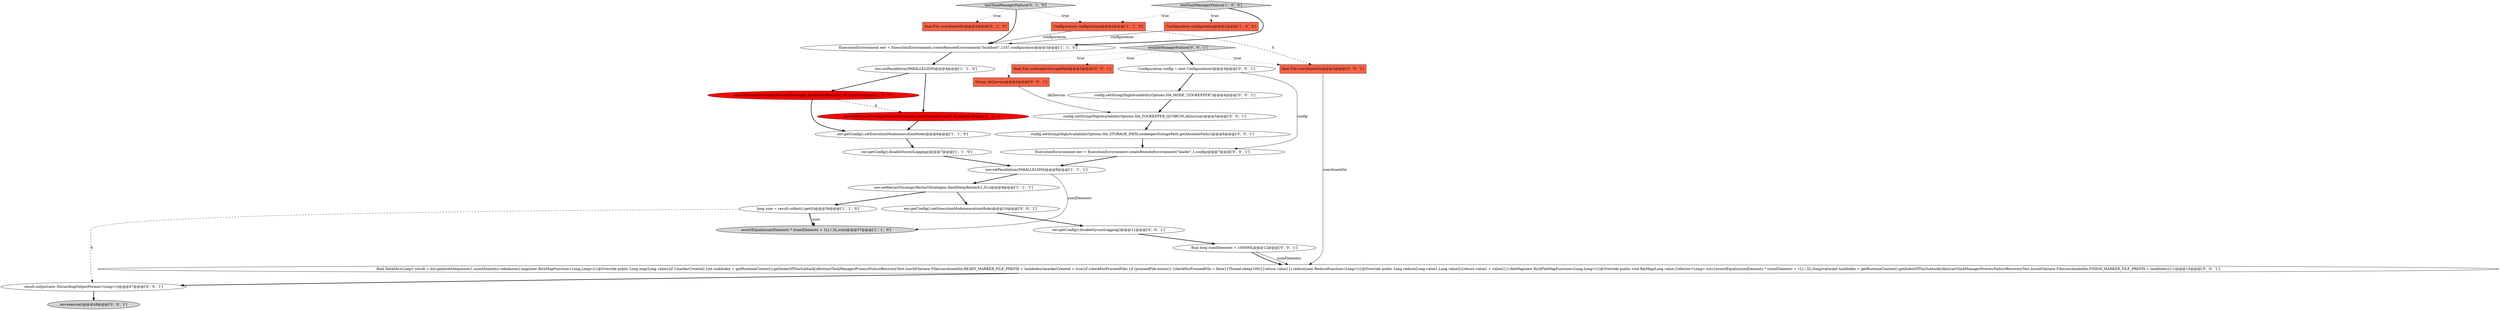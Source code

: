 digraph {
13 [style = filled, label = "env.setRestartStrategy(RestartStrategies.fixedDelayRestart(2,0L))@@@5@@@['0', '1', '0']", fillcolor = red, shape = ellipse image = "AAA1AAABBB2BBB"];
20 [style = filled, label = "testJobManagerFailure['0', '0', '1']", fillcolor = lightgray, shape = diamond image = "AAA0AAABBB3BBB"];
16 [style = filled, label = "final File zookeeperStoragePath@@@2@@@['0', '0', '1']", fillcolor = tomato, shape = box image = "AAA0AAABBB3BBB"];
3 [style = filled, label = "env.setRestartStrategy(RestartStrategies.fixedDelayRestart(1,0L))@@@5@@@['1', '0', '0']", fillcolor = red, shape = ellipse image = "AAA1AAABBB1BBB"];
1 [style = filled, label = "env.setParallelism(PARALLELISM)@@@4@@@['1', '1', '0']", fillcolor = white, shape = ellipse image = "AAA0AAABBB1BBB"];
4 [style = filled, label = "long sum = result.collect().get(0)@@@36@@@['1', '1', '0']", fillcolor = white, shape = ellipse image = "AAA0AAABBB1BBB"];
14 [style = filled, label = "testTaskManagerFailure['0', '1', '0']", fillcolor = lightgray, shape = diamond image = "AAA0AAABBB2BBB"];
29 [style = filled, label = "final File coordinateDir@@@2@@@['0', '0', '1']", fillcolor = tomato, shape = box image = "AAA0AAABBB3BBB"];
10 [style = filled, label = "assertEquals(numElements * (numElements + 1L) / 2L,sum)@@@37@@@['1', '1', '0']", fillcolor = lightgray, shape = ellipse image = "AAA0AAABBB1BBB"];
8 [style = filled, label = "Configuration configuration@@@2@@@['1', '1', '0']", fillcolor = tomato, shape = box image = "AAA0AAABBB1BBB"];
9 [style = filled, label = "env.getConfig().setExecutionMode(executionMode)@@@6@@@['1', '1', '0']", fillcolor = white, shape = ellipse image = "AAA0AAABBB1BBB"];
0 [style = filled, label = "ExecutionEnvironment env = ExecutionEnvironment.createRemoteEnvironment(\"localhost\",1337,configuration)@@@3@@@['1', '1', '0']", fillcolor = white, shape = ellipse image = "AAA0AAABBB1BBB"];
28 [style = filled, label = "env.getConfig().disableSysoutLogging()@@@11@@@['0', '0', '1']", fillcolor = white, shape = ellipse image = "AAA0AAABBB3BBB"];
22 [style = filled, label = "final DataSet<Long> result = env.generateSequence(1,numElements).rebalance().map(new RichMapFunction<Long,Long>(){@Override public Long map(Long value){if (!markerCreated) {int taskIndex = getRuntimeContext().getIndexOfThisSubtask()AbstractTaskManagerProcessFailureRecoveryTest.touchFile(new File(coordinateDir,READY_MARKER_FILE_PREFIX + taskIndex))markerCreated = true}if (checkForProceedFile) {if (proceedFile.exists()) {checkForProceedFile = false}{Thread.sleep(100)}}return value}}).reduce(new ReduceFunction<Long>(){@Override public Long reduce(Long value1,Long value2){return value1 + value2}}).flatMap(new RichFlatMapFunction<Long,Long>(){@Override public void flatMap(Long value,Collector<Long> out){assertEquals(numElements * (numElements + 1L) / 2L,(long)value)int taskIndex = getRuntimeContext().getIndexOfThisSubtask()AbstractTaskManagerProcessFailureRecoveryTest.touchFile(new File(coordinateDir,FINISH_MARKER_FILE_PREFIX + taskIndex))}})@@@13@@@['0', '0', '1']", fillcolor = white, shape = ellipse image = "AAA0AAABBB3BBB"];
5 [style = filled, label = "env.setParallelism(PARALLELISM)@@@8@@@['1', '1', '1']", fillcolor = white, shape = ellipse image = "AAA0AAABBB1BBB"];
6 [style = filled, label = "env.getConfig().disableSysoutLogging()@@@7@@@['1', '1', '0']", fillcolor = white, shape = ellipse image = "AAA0AAABBB1BBB"];
21 [style = filled, label = "config.setString(HighAvailabilityOptions.HA_STORAGE_PATH,zookeeperStoragePath.getAbsolutePath())@@@6@@@['0', '0', '1']", fillcolor = white, shape = ellipse image = "AAA0AAABBB3BBB"];
18 [style = filled, label = "config.setString(HighAvailabilityOptions.HA_MODE,\"ZOOKEEPER\")@@@4@@@['0', '0', '1']", fillcolor = white, shape = ellipse image = "AAA0AAABBB3BBB"];
19 [style = filled, label = "env.getConfig().setExecutionMode(executionMode)@@@10@@@['0', '0', '1']", fillcolor = white, shape = ellipse image = "AAA0AAABBB3BBB"];
15 [style = filled, label = "String zkQuorum@@@2@@@['0', '0', '1']", fillcolor = tomato, shape = box image = "AAA0AAABBB3BBB"];
27 [style = filled, label = "Configuration config = new Configuration()@@@3@@@['0', '0', '1']", fillcolor = white, shape = ellipse image = "AAA0AAABBB3BBB"];
2 [style = filled, label = "env.setRestartStrategy(RestartStrategies.fixedDelayRestart(1,0L))@@@9@@@['1', '1', '1']", fillcolor = white, shape = ellipse image = "AAA0AAABBB1BBB"];
25 [style = filled, label = "final long numElements = 100000L@@@12@@@['0', '0', '1']", fillcolor = white, shape = ellipse image = "AAA0AAABBB3BBB"];
24 [style = filled, label = "ExecutionEnvironment env = ExecutionEnvironment.createRemoteEnvironment(\"leader\",1,config)@@@7@@@['0', '0', '1']", fillcolor = white, shape = ellipse image = "AAA0AAABBB3BBB"];
26 [style = filled, label = "env.execute()@@@48@@@['0', '0', '1']", fillcolor = lightgray, shape = ellipse image = "AAA0AAABBB3BBB"];
7 [style = filled, label = "Configuration configuration@@@2@@@['1', '0', '0']", fillcolor = tomato, shape = box image = "AAA0AAABBB1BBB"];
23 [style = filled, label = "result.output(new DiscardingOutputFormat<Long>())@@@47@@@['0', '0', '1']", fillcolor = white, shape = ellipse image = "AAA0AAABBB3BBB"];
12 [style = filled, label = "final File coordinateDir@@@2@@@['0', '1', '0']", fillcolor = tomato, shape = box image = "AAA0AAABBB2BBB"];
17 [style = filled, label = "config.setString(HighAvailabilityOptions.HA_ZOOKEEPER_QUORUM,zkQuorum)@@@5@@@['0', '0', '1']", fillcolor = white, shape = ellipse image = "AAA0AAABBB3BBB"];
11 [style = filled, label = "testTaskManagerFailure['1', '0', '0']", fillcolor = lightgray, shape = diamond image = "AAA0AAABBB1BBB"];
11->7 [style = dotted, label="true"];
4->10 [style = bold, label=""];
27->18 [style = bold, label=""];
29->22 [style = solid, label="coordinateDir"];
2->19 [style = bold, label=""];
14->12 [style = dotted, label="true"];
25->22 [style = bold, label=""];
1->3 [style = bold, label=""];
23->26 [style = bold, label=""];
18->17 [style = bold, label=""];
21->24 [style = bold, label=""];
8->0 [style = solid, label="configuration"];
4->10 [style = solid, label="sum"];
15->17 [style = solid, label="zkQuorum"];
3->13 [style = dashed, label="0"];
2->4 [style = bold, label=""];
22->23 [style = bold, label=""];
1->13 [style = bold, label=""];
24->5 [style = bold, label=""];
9->6 [style = bold, label=""];
20->27 [style = bold, label=""];
3->9 [style = bold, label=""];
6->5 [style = bold, label=""];
5->2 [style = bold, label=""];
11->0 [style = bold, label=""];
25->22 [style = solid, label="numElements"];
14->0 [style = bold, label=""];
20->29 [style = dotted, label="true"];
0->1 [style = bold, label=""];
27->24 [style = solid, label="config"];
14->8 [style = dotted, label="true"];
28->25 [style = bold, label=""];
11->8 [style = dotted, label="true"];
7->0 [style = solid, label="configuration"];
13->9 [style = bold, label=""];
19->28 [style = bold, label=""];
5->10 [style = solid, label="numElements"];
4->23 [style = dashed, label="0"];
17->21 [style = bold, label=""];
8->29 [style = dashed, label="0"];
20->15 [style = dotted, label="true"];
20->16 [style = dotted, label="true"];
}
